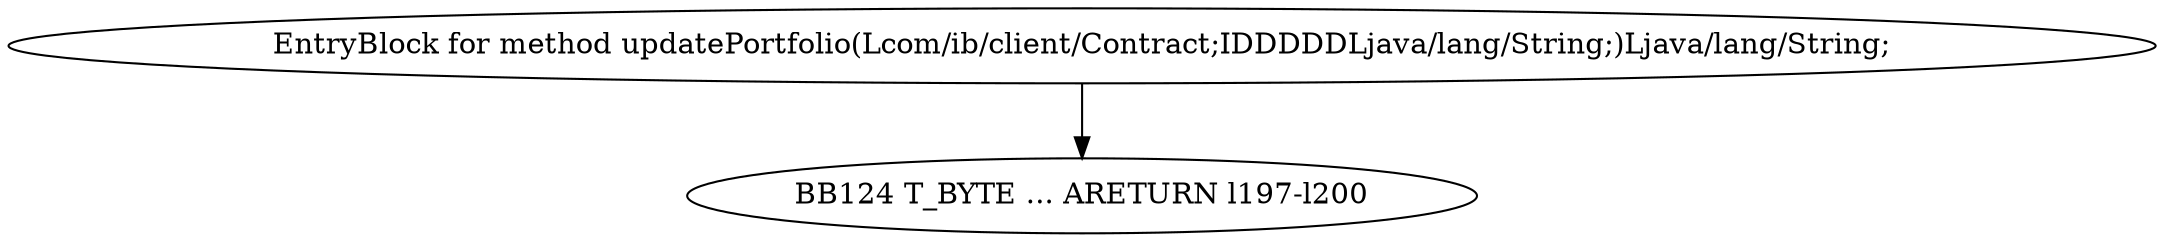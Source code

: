 digraph G {
  1 [ label="BB124 T_BYTE ... ARETURN l197-l200" ];
  2 [ label="EntryBlock for method updatePortfolio(Lcom/ib/client/Contract;IDDDDDLjava/lang/String;)Ljava/lang/String;" ];
  2 -> 1 [ label="" ];
}
